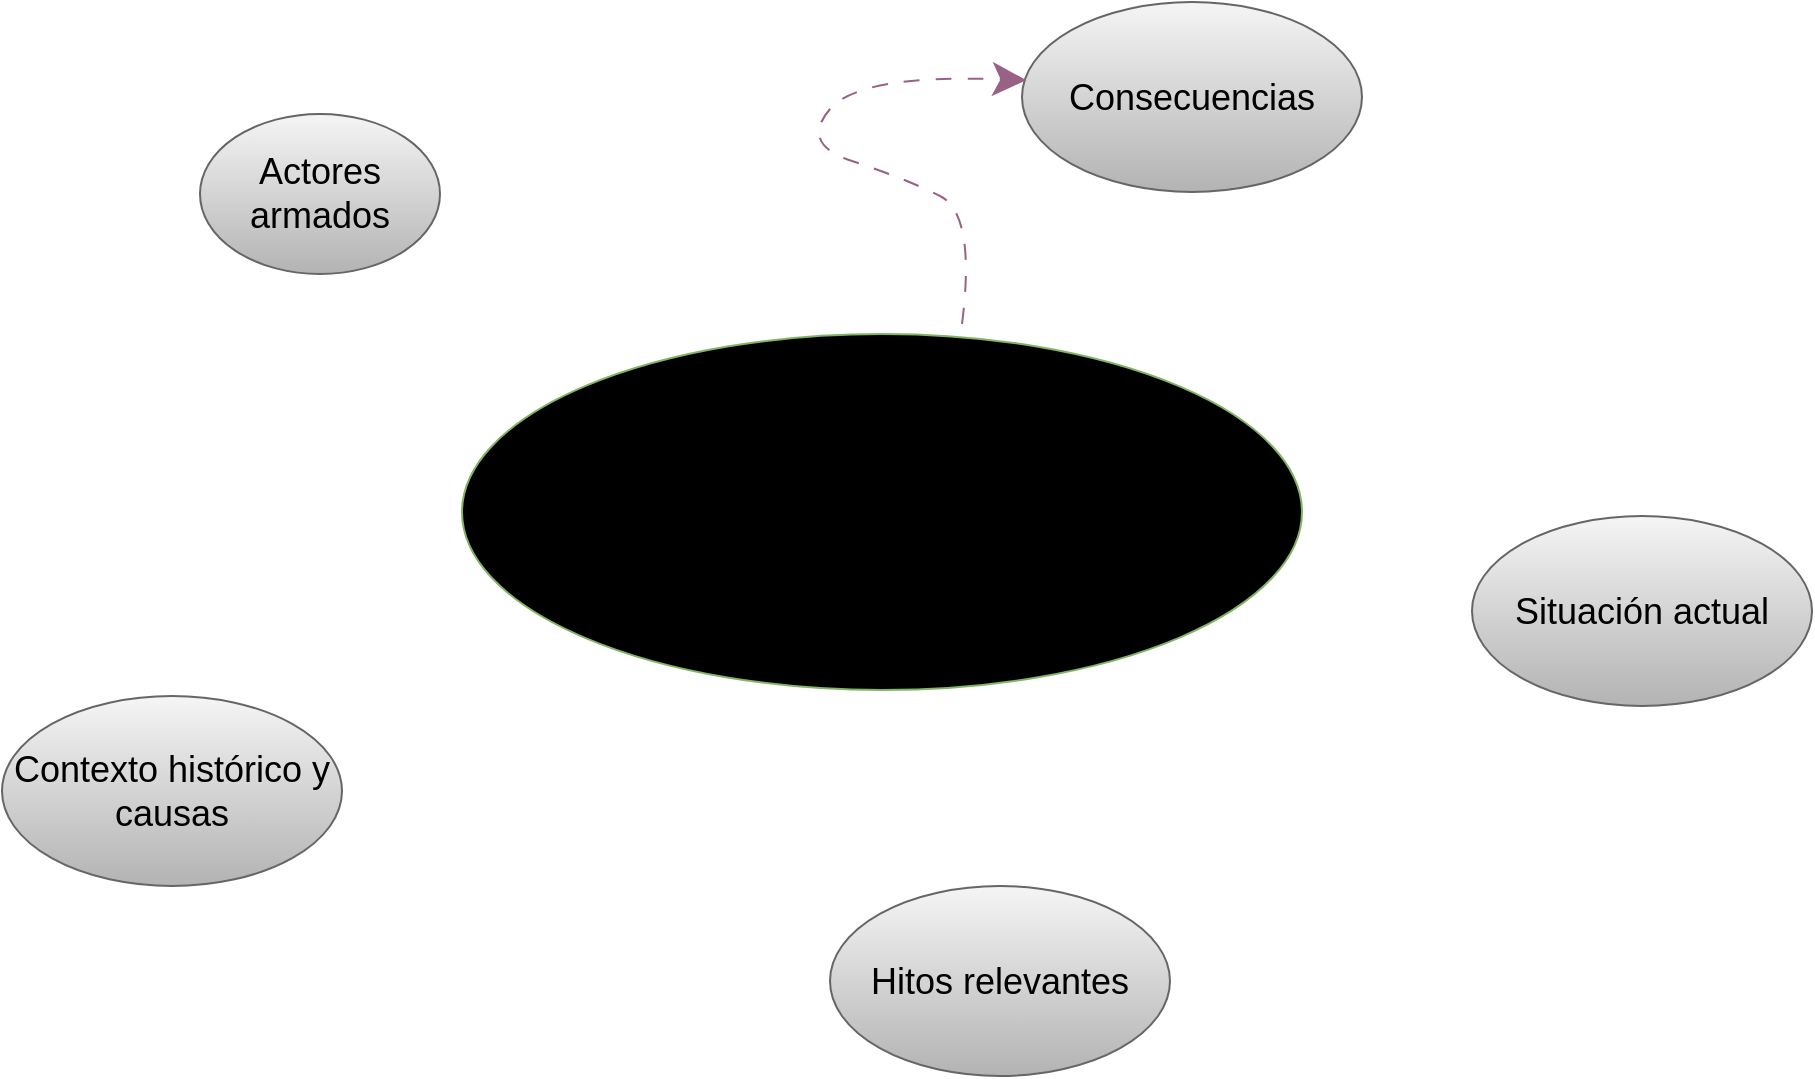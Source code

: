<mxfile version="28.1.2">
  <diagram id="AttYlrDJAX9aKZHuvHc5" name="Página-1">
    <mxGraphModel dx="1016" dy="617" grid="0" gridSize="10" guides="0" tooltips="1" connect="0" arrows="1" fold="1" page="1" pageScale="1" pageWidth="2000" pageHeight="1700" background="light-dark(#FFFFFF,#FFFFFF)" math="0" shadow="0">
      <root>
        <mxCell id="0" />
        <mxCell id="1" parent="0" />
        <mxCell id="H_8EhADn51h16BN9ZeOo-1" value="&lt;font style=&quot;font-size: 25px; color: light-dark(rgb(0, 0, 0), rgb(255, 255, 51));&quot;&gt;&lt;strong style=&quot;&quot; data-end=&quot;166&quot; data-start=&quot;101&quot;&gt;Hitos del conflicto armado en Colombia en los últimos 50 años&lt;/strong&gt;.&lt;/font&gt;" style="ellipse;whiteSpace=wrap;html=1;fillColor=#d5e8d4;strokeColor=#82b366;gradientColor=light-dark(#97D077,#66FF66);" vertex="1" parent="1">
          <mxGeometry x="767" y="792" width="420" height="178" as="geometry" />
        </mxCell>
        <mxCell id="H_8EhADn51h16BN9ZeOo-2" value="&lt;font style=&quot;font-size: 18px; color: light-dark(rgb(0, 0, 0), rgb(51, 255, 255));&quot;&gt;Contexto histórico y causas&lt;/font&gt;" style="ellipse;whiteSpace=wrap;html=1;fillColor=#f5f5f5;strokeColor=#666666;gradientColor=#b3b3b3;" vertex="1" parent="1">
          <mxGeometry x="537" y="973" width="170" height="95" as="geometry" />
        </mxCell>
        <mxCell id="H_8EhADn51h16BN9ZeOo-3" value="&lt;font style=&quot;font-size: 18px; color: light-dark(rgb(0, 0, 0), rgb(51, 255, 255));&quot;&gt;Actores armados&lt;/font&gt;" style="ellipse;whiteSpace=wrap;html=1;fillColor=#f5f5f5;strokeColor=#666666;gradientColor=#b3b3b3;" vertex="1" parent="1">
          <mxGeometry x="636" y="682" width="120" height="80" as="geometry" />
        </mxCell>
        <mxCell id="H_8EhADn51h16BN9ZeOo-4" value="&lt;font style=&quot;font-size: 18px; color: light-dark(rgb(0, 0, 0), rgb(51, 255, 255));&quot;&gt;Hitos relevantes&lt;/font&gt;" style="ellipse;whiteSpace=wrap;html=1;fillColor=#f5f5f5;strokeColor=#666666;gradientColor=#b3b3b3;" vertex="1" parent="1">
          <mxGeometry x="951" y="1068" width="170" height="95" as="geometry" />
        </mxCell>
        <mxCell id="H_8EhADn51h16BN9ZeOo-5" value="&lt;font style=&quot;font-size: 18px; color: light-dark(rgb(0, 0, 0), rgb(51, 255, 255));&quot;&gt;Consecuencias&lt;/font&gt;" style="ellipse;whiteSpace=wrap;html=1;fillColor=#f5f5f5;strokeColor=#666666;gradientColor=#b3b3b3;" vertex="1" parent="1">
          <mxGeometry x="1047" y="626" width="170" height="95" as="geometry" />
        </mxCell>
        <mxCell id="H_8EhADn51h16BN9ZeOo-6" value="&lt;font style=&quot;font-size: 18px; color: light-dark(rgb(0, 0, 0), rgb(51, 255, 255));&quot;&gt;Situación actual&lt;/font&gt;" style="ellipse;whiteSpace=wrap;html=1;fillColor=#f5f5f5;strokeColor=#666666;gradientColor=#b3b3b3;" vertex="1" parent="1">
          <mxGeometry x="1272" y="883" width="170" height="95" as="geometry" />
        </mxCell>
        <mxCell id="H_8EhADn51h16BN9ZeOo-7" value="" style="curved=1;endArrow=classic;html=1;rounded=0;fillColor=#e6d0de;gradientColor=#d5739d;strokeColor=#996185;startSize=20;endSize=14;fontStyle=0;dashed=1;dashPattern=8 8;startArrow=none;startFill=0;entryX=0.013;entryY=0.412;entryDx=0;entryDy=0;entryPerimeter=0;" edge="1" parent="1" target="H_8EhADn51h16BN9ZeOo-5">
          <mxGeometry width="50" height="50" relative="1" as="geometry">
            <mxPoint x="1017" y="787" as="sourcePoint" />
            <mxPoint x="1051.5" y="643.11" as="targetPoint" />
            <Array as="points">
              <mxPoint x="1024" y="732" />
              <mxPoint x="988" y="714" />
              <mxPoint x="936" y="697" />
              <mxPoint x="966" y="662" />
            </Array>
          </mxGeometry>
        </mxCell>
      </root>
    </mxGraphModel>
  </diagram>
</mxfile>
